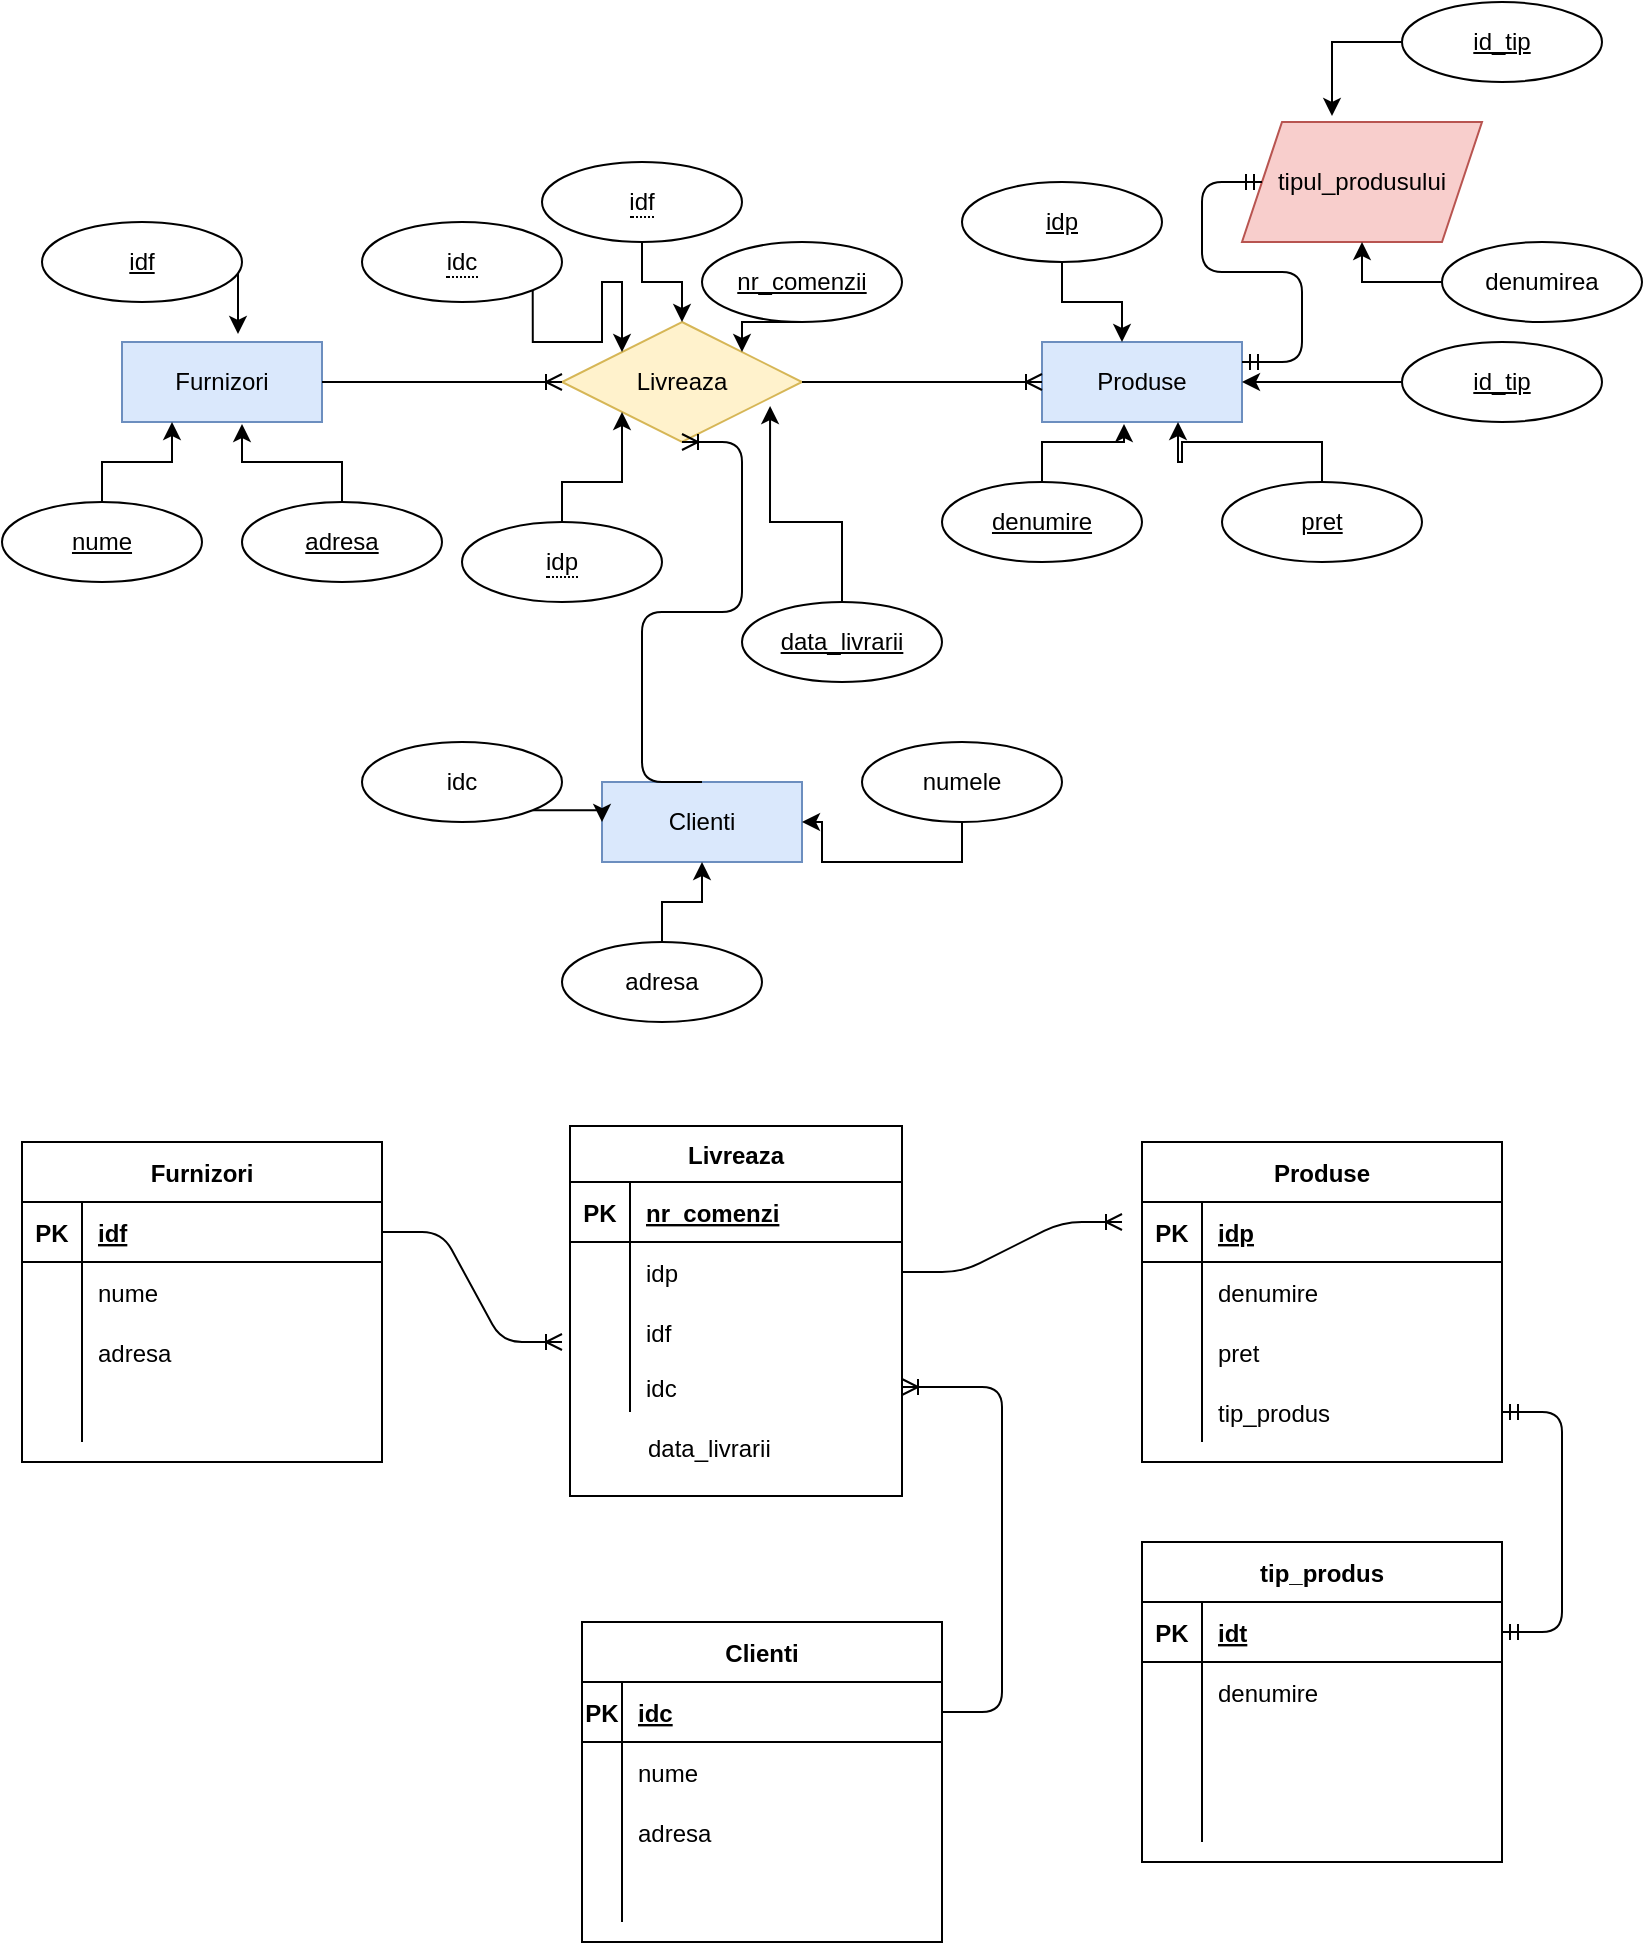 <mxfile version="14.5.3" type="device"><diagram id="L4YtrwTo4-GBn5oDMcta" name="Page-1"><mxGraphModel dx="868" dy="1651" grid="1" gridSize="10" guides="1" tooltips="1" connect="1" arrows="1" fold="1" page="1" pageScale="1" pageWidth="827" pageHeight="1169" math="0" shadow="0"><root><mxCell id="0"/><mxCell id="1" parent="0"/><mxCell id="lIe6NrSZ2EIB1gywpcJs-1" value="Furnizori" style="whiteSpace=wrap;html=1;align=center;fillColor=#dae8fc;strokeColor=#6c8ebf;" vertex="1" parent="1"><mxGeometry x="60" y="100" width="100" height="40" as="geometry"/></mxCell><mxCell id="lIe6NrSZ2EIB1gywpcJs-2" value="Produse" style="whiteSpace=wrap;html=1;align=center;fillColor=#dae8fc;strokeColor=#6c8ebf;" vertex="1" parent="1"><mxGeometry x="520" y="100" width="100" height="40" as="geometry"/></mxCell><mxCell id="lIe6NrSZ2EIB1gywpcJs-3" value="Livreaza" style="shape=rhombus;perimeter=rhombusPerimeter;whiteSpace=wrap;html=1;align=center;fillColor=#fff2cc;strokeColor=#d6b656;" vertex="1" parent="1"><mxGeometry x="280" y="90" width="120" height="60" as="geometry"/></mxCell><mxCell id="lIe6NrSZ2EIB1gywpcJs-4" value="" style="edgeStyle=entityRelationEdgeStyle;fontSize=12;html=1;endArrow=ERoneToMany;exitX=1;exitY=0.5;exitDx=0;exitDy=0;entryX=0;entryY=0.5;entryDx=0;entryDy=0;entryPerimeter=0;" edge="1" parent="1" source="lIe6NrSZ2EIB1gywpcJs-1" target="lIe6NrSZ2EIB1gywpcJs-3"><mxGeometry width="100" height="100" relative="1" as="geometry"><mxPoint x="170" y="210" as="sourcePoint"/><mxPoint x="270" y="110" as="targetPoint"/></mxGeometry></mxCell><mxCell id="lIe6NrSZ2EIB1gywpcJs-5" value="" style="edgeStyle=entityRelationEdgeStyle;fontSize=12;html=1;endArrow=ERoneToMany;exitX=1;exitY=0.5;exitDx=0;exitDy=0;entryX=0;entryY=0.5;entryDx=0;entryDy=0;" edge="1" parent="1" source="lIe6NrSZ2EIB1gywpcJs-3" target="lIe6NrSZ2EIB1gywpcJs-2"><mxGeometry width="100" height="100" relative="1" as="geometry"><mxPoint x="420" y="260" as="sourcePoint"/><mxPoint x="520" y="160" as="targetPoint"/></mxGeometry></mxCell><mxCell id="lIe6NrSZ2EIB1gywpcJs-16" style="edgeStyle=orthogonalEdgeStyle;rounded=0;orthogonalLoop=1;jettySize=auto;html=1;exitX=0.5;exitY=0;exitDx=0;exitDy=0;entryX=0.25;entryY=1;entryDx=0;entryDy=0;" edge="1" parent="1" source="lIe6NrSZ2EIB1gywpcJs-8" target="lIe6NrSZ2EIB1gywpcJs-1"><mxGeometry relative="1" as="geometry"/></mxCell><mxCell id="lIe6NrSZ2EIB1gywpcJs-8" value="nume" style="ellipse;whiteSpace=wrap;html=1;align=center;fontStyle=4;" vertex="1" parent="1"><mxGeometry y="180" width="100" height="40" as="geometry"/></mxCell><mxCell id="lIe6NrSZ2EIB1gywpcJs-18" style="edgeStyle=orthogonalEdgeStyle;rounded=0;orthogonalLoop=1;jettySize=auto;html=1;exitX=1;exitY=0.5;exitDx=0;exitDy=0;entryX=0.58;entryY=-0.1;entryDx=0;entryDy=0;entryPerimeter=0;" edge="1" parent="1" source="lIe6NrSZ2EIB1gywpcJs-9" target="lIe6NrSZ2EIB1gywpcJs-1"><mxGeometry relative="1" as="geometry"/></mxCell><mxCell id="lIe6NrSZ2EIB1gywpcJs-9" value="idf" style="ellipse;whiteSpace=wrap;html=1;align=center;fontStyle=4;" vertex="1" parent="1"><mxGeometry x="20" y="40" width="100" height="40" as="geometry"/></mxCell><mxCell id="lIe6NrSZ2EIB1gywpcJs-17" style="edgeStyle=orthogonalEdgeStyle;rounded=0;orthogonalLoop=1;jettySize=auto;html=1;exitX=0.5;exitY=0;exitDx=0;exitDy=0;entryX=0.6;entryY=1.025;entryDx=0;entryDy=0;entryPerimeter=0;" edge="1" parent="1" source="lIe6NrSZ2EIB1gywpcJs-10" target="lIe6NrSZ2EIB1gywpcJs-1"><mxGeometry relative="1" as="geometry"/></mxCell><mxCell id="lIe6NrSZ2EIB1gywpcJs-10" value="adresa" style="ellipse;whiteSpace=wrap;html=1;align=center;fontStyle=4;" vertex="1" parent="1"><mxGeometry x="120" y="180" width="100" height="40" as="geometry"/></mxCell><mxCell id="lIe6NrSZ2EIB1gywpcJs-21" style="edgeStyle=orthogonalEdgeStyle;rounded=0;orthogonalLoop=1;jettySize=auto;html=1;exitX=0.5;exitY=0;exitDx=0;exitDy=0;entryX=0.41;entryY=1.025;entryDx=0;entryDy=0;entryPerimeter=0;" edge="1" parent="1" source="lIe6NrSZ2EIB1gywpcJs-12" target="lIe6NrSZ2EIB1gywpcJs-2"><mxGeometry relative="1" as="geometry"/></mxCell><mxCell id="lIe6NrSZ2EIB1gywpcJs-12" value="denumire" style="ellipse;whiteSpace=wrap;html=1;align=center;fontStyle=4;" vertex="1" parent="1"><mxGeometry x="470" y="170" width="100" height="40" as="geometry"/></mxCell><mxCell id="lIe6NrSZ2EIB1gywpcJs-22" style="edgeStyle=orthogonalEdgeStyle;rounded=0;orthogonalLoop=1;jettySize=auto;html=1;exitX=0.5;exitY=0;exitDx=0;exitDy=0;entryX=0.68;entryY=1;entryDx=0;entryDy=0;entryPerimeter=0;" edge="1" parent="1" source="lIe6NrSZ2EIB1gywpcJs-13" target="lIe6NrSZ2EIB1gywpcJs-2"><mxGeometry relative="1" as="geometry"/></mxCell><mxCell id="lIe6NrSZ2EIB1gywpcJs-13" value="pret" style="ellipse;whiteSpace=wrap;html=1;align=center;fontStyle=4;" vertex="1" parent="1"><mxGeometry x="610" y="170" width="100" height="40" as="geometry"/></mxCell><mxCell id="lIe6NrSZ2EIB1gywpcJs-19" style="edgeStyle=orthogonalEdgeStyle;rounded=0;orthogonalLoop=1;jettySize=auto;html=1;exitX=0.5;exitY=1;exitDx=0;exitDy=0;entryX=0.4;entryY=0;entryDx=0;entryDy=0;entryPerimeter=0;" edge="1" parent="1" source="lIe6NrSZ2EIB1gywpcJs-14" target="lIe6NrSZ2EIB1gywpcJs-2"><mxGeometry relative="1" as="geometry"/></mxCell><mxCell id="lIe6NrSZ2EIB1gywpcJs-14" value="idp" style="ellipse;whiteSpace=wrap;html=1;align=center;fontStyle=4;" vertex="1" parent="1"><mxGeometry x="480" y="20" width="100" height="40" as="geometry"/></mxCell><mxCell id="lIe6NrSZ2EIB1gywpcJs-34" style="edgeStyle=orthogonalEdgeStyle;rounded=0;orthogonalLoop=1;jettySize=auto;html=1;exitX=0.5;exitY=0;exitDx=0;exitDy=0;entryX=0;entryY=1;entryDx=0;entryDy=0;" edge="1" parent="1" source="lIe6NrSZ2EIB1gywpcJs-25" target="lIe6NrSZ2EIB1gywpcJs-3"><mxGeometry relative="1" as="geometry"/></mxCell><mxCell id="lIe6NrSZ2EIB1gywpcJs-25" value="&lt;span style=&quot;border-bottom: 1px dotted&quot;&gt;idp&lt;/span&gt;" style="ellipse;whiteSpace=wrap;html=1;align=center;" vertex="1" parent="1"><mxGeometry x="230" y="190" width="100" height="40" as="geometry"/></mxCell><mxCell id="lIe6NrSZ2EIB1gywpcJs-33" style="edgeStyle=orthogonalEdgeStyle;rounded=0;orthogonalLoop=1;jettySize=auto;html=1;exitX=0.5;exitY=1;exitDx=0;exitDy=0;entryX=0.5;entryY=0;entryDx=0;entryDy=0;" edge="1" parent="1" source="lIe6NrSZ2EIB1gywpcJs-26" target="lIe6NrSZ2EIB1gywpcJs-3"><mxGeometry relative="1" as="geometry"/></mxCell><mxCell id="lIe6NrSZ2EIB1gywpcJs-26" value="&lt;span style=&quot;border-bottom: 1px dotted&quot;&gt;idf&lt;/span&gt;" style="ellipse;whiteSpace=wrap;html=1;align=center;" vertex="1" parent="1"><mxGeometry x="270" y="10" width="100" height="40" as="geometry"/></mxCell><mxCell id="lIe6NrSZ2EIB1gywpcJs-32" style="edgeStyle=orthogonalEdgeStyle;rounded=0;orthogonalLoop=1;jettySize=auto;html=1;exitX=0.5;exitY=1;exitDx=0;exitDy=0;entryX=1;entryY=0;entryDx=0;entryDy=0;" edge="1" parent="1" source="lIe6NrSZ2EIB1gywpcJs-30" target="lIe6NrSZ2EIB1gywpcJs-3"><mxGeometry relative="1" as="geometry"/></mxCell><mxCell id="lIe6NrSZ2EIB1gywpcJs-30" value="nr_comenzii" style="ellipse;whiteSpace=wrap;html=1;align=center;fontStyle=4;" vertex="1" parent="1"><mxGeometry x="350" y="50" width="100" height="40" as="geometry"/></mxCell><mxCell id="lIe6NrSZ2EIB1gywpcJs-35" style="edgeStyle=orthogonalEdgeStyle;rounded=0;orthogonalLoop=1;jettySize=auto;html=1;exitX=0.5;exitY=0;exitDx=0;exitDy=0;entryX=0.867;entryY=0.7;entryDx=0;entryDy=0;entryPerimeter=0;" edge="1" parent="1" source="lIe6NrSZ2EIB1gywpcJs-31" target="lIe6NrSZ2EIB1gywpcJs-3"><mxGeometry relative="1" as="geometry"/></mxCell><mxCell id="lIe6NrSZ2EIB1gywpcJs-31" value="data_livrarii" style="ellipse;whiteSpace=wrap;html=1;align=center;fontStyle=4;" vertex="1" parent="1"><mxGeometry x="370" y="230" width="100" height="40" as="geometry"/></mxCell><mxCell id="lIe6NrSZ2EIB1gywpcJs-36" value="Clienti" style="whiteSpace=wrap;html=1;align=center;fillColor=#dae8fc;strokeColor=#6c8ebf;" vertex="1" parent="1"><mxGeometry x="300" y="320" width="100" height="40" as="geometry"/></mxCell><mxCell id="lIe6NrSZ2EIB1gywpcJs-38" value="" style="edgeStyle=entityRelationEdgeStyle;fontSize=12;html=1;endArrow=ERoneToMany;entryX=0.5;entryY=1;entryDx=0;entryDy=0;exitX=0.5;exitY=0;exitDx=0;exitDy=0;" edge="1" parent="1" source="lIe6NrSZ2EIB1gywpcJs-36" target="lIe6NrSZ2EIB1gywpcJs-3"><mxGeometry width="100" height="100" relative="1" as="geometry"><mxPoint x="280" y="350" as="sourcePoint"/><mxPoint x="380" y="250" as="targetPoint"/></mxGeometry></mxCell><mxCell id="lIe6NrSZ2EIB1gywpcJs-42" style="edgeStyle=orthogonalEdgeStyle;rounded=0;orthogonalLoop=1;jettySize=auto;html=1;exitX=1;exitY=1;exitDx=0;exitDy=0;entryX=0;entryY=0.5;entryDx=0;entryDy=0;" edge="1" parent="1" source="lIe6NrSZ2EIB1gywpcJs-39" target="lIe6NrSZ2EIB1gywpcJs-36"><mxGeometry relative="1" as="geometry"/></mxCell><mxCell id="lIe6NrSZ2EIB1gywpcJs-39" value="idc" style="ellipse;whiteSpace=wrap;html=1;align=center;" vertex="1" parent="1"><mxGeometry x="180" y="300" width="100" height="40" as="geometry"/></mxCell><mxCell id="lIe6NrSZ2EIB1gywpcJs-43" style="edgeStyle=orthogonalEdgeStyle;rounded=0;orthogonalLoop=1;jettySize=auto;html=1;exitX=0.5;exitY=1;exitDx=0;exitDy=0;entryX=1;entryY=0.5;entryDx=0;entryDy=0;" edge="1" parent="1" source="lIe6NrSZ2EIB1gywpcJs-40" target="lIe6NrSZ2EIB1gywpcJs-36"><mxGeometry relative="1" as="geometry"/></mxCell><mxCell id="lIe6NrSZ2EIB1gywpcJs-40" value="numele" style="ellipse;whiteSpace=wrap;html=1;align=center;" vertex="1" parent="1"><mxGeometry x="430" y="300" width="100" height="40" as="geometry"/></mxCell><mxCell id="lIe6NrSZ2EIB1gywpcJs-44" style="edgeStyle=orthogonalEdgeStyle;rounded=0;orthogonalLoop=1;jettySize=auto;html=1;exitX=0.5;exitY=0;exitDx=0;exitDy=0;entryX=0.5;entryY=1;entryDx=0;entryDy=0;" edge="1" parent="1" source="lIe6NrSZ2EIB1gywpcJs-41" target="lIe6NrSZ2EIB1gywpcJs-36"><mxGeometry relative="1" as="geometry"/></mxCell><mxCell id="lIe6NrSZ2EIB1gywpcJs-41" value="adresa" style="ellipse;whiteSpace=wrap;html=1;align=center;" vertex="1" parent="1"><mxGeometry x="280" y="400" width="100" height="40" as="geometry"/></mxCell><mxCell id="lIe6NrSZ2EIB1gywpcJs-46" style="edgeStyle=orthogonalEdgeStyle;rounded=0;orthogonalLoop=1;jettySize=auto;html=1;exitX=1;exitY=1;exitDx=0;exitDy=0;entryX=0;entryY=0;entryDx=0;entryDy=0;" edge="1" parent="1" source="lIe6NrSZ2EIB1gywpcJs-45" target="lIe6NrSZ2EIB1gywpcJs-3"><mxGeometry relative="1" as="geometry"/></mxCell><mxCell id="lIe6NrSZ2EIB1gywpcJs-45" value="&lt;span style=&quot;border-bottom: 1px dotted&quot;&gt;idc&lt;/span&gt;" style="ellipse;whiteSpace=wrap;html=1;align=center;" vertex="1" parent="1"><mxGeometry x="180" y="40" width="100" height="40" as="geometry"/></mxCell><mxCell id="lIe6NrSZ2EIB1gywpcJs-48" value="tipul_produsului" style="shape=parallelogram;perimeter=parallelogramPerimeter;whiteSpace=wrap;html=1;fixedSize=1;fillColor=#f8cecc;strokeColor=#b85450;" vertex="1" parent="1"><mxGeometry x="620" y="-10" width="120" height="60" as="geometry"/></mxCell><mxCell id="lIe6NrSZ2EIB1gywpcJs-49" value="" style="edgeStyle=entityRelationEdgeStyle;fontSize=12;html=1;endArrow=ERmandOne;startArrow=ERmandOne;entryX=0;entryY=0.5;entryDx=0;entryDy=0;exitX=1;exitY=0.25;exitDx=0;exitDy=0;" edge="1" parent="1" source="lIe6NrSZ2EIB1gywpcJs-2" target="lIe6NrSZ2EIB1gywpcJs-48"><mxGeometry width="100" height="100" relative="1" as="geometry"><mxPoint x="600" y="170" as="sourcePoint"/><mxPoint x="700" y="70" as="targetPoint"/></mxGeometry></mxCell><mxCell id="lIe6NrSZ2EIB1gywpcJs-54" style="edgeStyle=orthogonalEdgeStyle;rounded=0;orthogonalLoop=1;jettySize=auto;html=1;exitX=0;exitY=0.5;exitDx=0;exitDy=0;" edge="1" parent="1" source="lIe6NrSZ2EIB1gywpcJs-52" target="lIe6NrSZ2EIB1gywpcJs-48"><mxGeometry relative="1" as="geometry"/></mxCell><mxCell id="lIe6NrSZ2EIB1gywpcJs-52" value="denumirea" style="ellipse;whiteSpace=wrap;html=1;align=center;" vertex="1" parent="1"><mxGeometry x="720" y="50" width="100" height="40" as="geometry"/></mxCell><mxCell id="lIe6NrSZ2EIB1gywpcJs-55" style="edgeStyle=orthogonalEdgeStyle;rounded=0;orthogonalLoop=1;jettySize=auto;html=1;exitX=0;exitY=0.5;exitDx=0;exitDy=0;entryX=0.375;entryY=-0.05;entryDx=0;entryDy=0;entryPerimeter=0;" edge="1" parent="1" source="lIe6NrSZ2EIB1gywpcJs-53" target="lIe6NrSZ2EIB1gywpcJs-48"><mxGeometry relative="1" as="geometry"/></mxCell><mxCell id="lIe6NrSZ2EIB1gywpcJs-53" value="id_tip" style="ellipse;whiteSpace=wrap;html=1;align=center;fontStyle=4;" vertex="1" parent="1"><mxGeometry x="700" y="-70" width="100" height="40" as="geometry"/></mxCell><mxCell id="lIe6NrSZ2EIB1gywpcJs-58" value="" style="edgeStyle=orthogonalEdgeStyle;rounded=0;orthogonalLoop=1;jettySize=auto;html=1;" edge="1" parent="1" source="lIe6NrSZ2EIB1gywpcJs-57" target="lIe6NrSZ2EIB1gywpcJs-2"><mxGeometry relative="1" as="geometry"/></mxCell><mxCell id="lIe6NrSZ2EIB1gywpcJs-57" value="id_tip" style="ellipse;whiteSpace=wrap;html=1;align=center;fontStyle=4;" vertex="1" parent="1"><mxGeometry x="700" y="100" width="100" height="40" as="geometry"/></mxCell><mxCell id="lIe6NrSZ2EIB1gywpcJs-59" value="Furnizori" style="shape=table;startSize=30;container=1;collapsible=1;childLayout=tableLayout;fixedRows=1;rowLines=0;fontStyle=1;align=center;resizeLast=1;" vertex="1" parent="1"><mxGeometry x="10" y="500" width="180" height="160" as="geometry"/></mxCell><mxCell id="lIe6NrSZ2EIB1gywpcJs-60" value="" style="shape=partialRectangle;collapsible=0;dropTarget=0;pointerEvents=0;fillColor=none;top=0;left=0;bottom=1;right=0;points=[[0,0.5],[1,0.5]];portConstraint=eastwest;" vertex="1" parent="lIe6NrSZ2EIB1gywpcJs-59"><mxGeometry y="30" width="180" height="30" as="geometry"/></mxCell><mxCell id="lIe6NrSZ2EIB1gywpcJs-61" value="PK" style="shape=partialRectangle;connectable=0;fillColor=none;top=0;left=0;bottom=0;right=0;fontStyle=1;overflow=hidden;" vertex="1" parent="lIe6NrSZ2EIB1gywpcJs-60"><mxGeometry width="30" height="30" as="geometry"/></mxCell><mxCell id="lIe6NrSZ2EIB1gywpcJs-62" value="idf" style="shape=partialRectangle;connectable=0;fillColor=none;top=0;left=0;bottom=0;right=0;align=left;spacingLeft=6;fontStyle=5;overflow=hidden;" vertex="1" parent="lIe6NrSZ2EIB1gywpcJs-60"><mxGeometry x="30" width="150" height="30" as="geometry"/></mxCell><mxCell id="lIe6NrSZ2EIB1gywpcJs-63" value="" style="shape=partialRectangle;collapsible=0;dropTarget=0;pointerEvents=0;fillColor=none;top=0;left=0;bottom=0;right=0;points=[[0,0.5],[1,0.5]];portConstraint=eastwest;" vertex="1" parent="lIe6NrSZ2EIB1gywpcJs-59"><mxGeometry y="60" width="180" height="30" as="geometry"/></mxCell><mxCell id="lIe6NrSZ2EIB1gywpcJs-64" value="" style="shape=partialRectangle;connectable=0;fillColor=none;top=0;left=0;bottom=0;right=0;editable=1;overflow=hidden;" vertex="1" parent="lIe6NrSZ2EIB1gywpcJs-63"><mxGeometry width="30" height="30" as="geometry"/></mxCell><mxCell id="lIe6NrSZ2EIB1gywpcJs-65" value="nume" style="shape=partialRectangle;connectable=0;fillColor=none;top=0;left=0;bottom=0;right=0;align=left;spacingLeft=6;overflow=hidden;" vertex="1" parent="lIe6NrSZ2EIB1gywpcJs-63"><mxGeometry x="30" width="150" height="30" as="geometry"/></mxCell><mxCell id="lIe6NrSZ2EIB1gywpcJs-66" value="" style="shape=partialRectangle;collapsible=0;dropTarget=0;pointerEvents=0;fillColor=none;top=0;left=0;bottom=0;right=0;points=[[0,0.5],[1,0.5]];portConstraint=eastwest;" vertex="1" parent="lIe6NrSZ2EIB1gywpcJs-59"><mxGeometry y="90" width="180" height="30" as="geometry"/></mxCell><mxCell id="lIe6NrSZ2EIB1gywpcJs-67" value="" style="shape=partialRectangle;connectable=0;fillColor=none;top=0;left=0;bottom=0;right=0;editable=1;overflow=hidden;" vertex="1" parent="lIe6NrSZ2EIB1gywpcJs-66"><mxGeometry width="30" height="30" as="geometry"/></mxCell><mxCell id="lIe6NrSZ2EIB1gywpcJs-68" value="adresa" style="shape=partialRectangle;connectable=0;fillColor=none;top=0;left=0;bottom=0;right=0;align=left;spacingLeft=6;overflow=hidden;" vertex="1" parent="lIe6NrSZ2EIB1gywpcJs-66"><mxGeometry x="30" width="150" height="30" as="geometry"/></mxCell><mxCell id="lIe6NrSZ2EIB1gywpcJs-69" value="" style="shape=partialRectangle;collapsible=0;dropTarget=0;pointerEvents=0;fillColor=none;top=0;left=0;bottom=0;right=0;points=[[0,0.5],[1,0.5]];portConstraint=eastwest;" vertex="1" parent="lIe6NrSZ2EIB1gywpcJs-59"><mxGeometry y="120" width="180" height="30" as="geometry"/></mxCell><mxCell id="lIe6NrSZ2EIB1gywpcJs-70" value="" style="shape=partialRectangle;connectable=0;fillColor=none;top=0;left=0;bottom=0;right=0;editable=1;overflow=hidden;" vertex="1" parent="lIe6NrSZ2EIB1gywpcJs-69"><mxGeometry width="30" height="30" as="geometry"/></mxCell><mxCell id="lIe6NrSZ2EIB1gywpcJs-71" value="" style="shape=partialRectangle;connectable=0;fillColor=none;top=0;left=0;bottom=0;right=0;align=left;spacingLeft=6;overflow=hidden;" vertex="1" parent="lIe6NrSZ2EIB1gywpcJs-69"><mxGeometry x="30" width="150" height="30" as="geometry"/></mxCell><mxCell id="lIe6NrSZ2EIB1gywpcJs-72" value="Livreaza" style="shape=table;startSize=28;container=1;collapsible=1;childLayout=tableLayout;fixedRows=1;rowLines=0;fontStyle=1;align=center;resizeLast=1;" vertex="1" parent="1"><mxGeometry x="284" y="492" width="166" height="185" as="geometry"/></mxCell><mxCell id="lIe6NrSZ2EIB1gywpcJs-73" value="" style="shape=partialRectangle;collapsible=0;dropTarget=0;pointerEvents=0;fillColor=none;top=0;left=0;bottom=1;right=0;points=[[0,0.5],[1,0.5]];portConstraint=eastwest;" vertex="1" parent="lIe6NrSZ2EIB1gywpcJs-72"><mxGeometry y="28" width="166" height="30" as="geometry"/></mxCell><mxCell id="lIe6NrSZ2EIB1gywpcJs-74" value="PK" style="shape=partialRectangle;connectable=0;fillColor=none;top=0;left=0;bottom=0;right=0;fontStyle=1;overflow=hidden;" vertex="1" parent="lIe6NrSZ2EIB1gywpcJs-73"><mxGeometry width="30" height="30" as="geometry"/></mxCell><mxCell id="lIe6NrSZ2EIB1gywpcJs-75" value="nr_comenzi" style="shape=partialRectangle;connectable=0;fillColor=none;top=0;left=0;bottom=0;right=0;align=left;spacingLeft=6;fontStyle=5;overflow=hidden;" vertex="1" parent="lIe6NrSZ2EIB1gywpcJs-73"><mxGeometry x="30" width="136" height="30" as="geometry"/></mxCell><mxCell id="lIe6NrSZ2EIB1gywpcJs-76" value="" style="shape=partialRectangle;collapsible=0;dropTarget=0;pointerEvents=0;fillColor=none;top=0;left=0;bottom=0;right=0;points=[[0,0.5],[1,0.5]];portConstraint=eastwest;" vertex="1" parent="lIe6NrSZ2EIB1gywpcJs-72"><mxGeometry y="58" width="166" height="30" as="geometry"/></mxCell><mxCell id="lIe6NrSZ2EIB1gywpcJs-77" value="" style="shape=partialRectangle;connectable=0;fillColor=none;top=0;left=0;bottom=0;right=0;editable=1;overflow=hidden;" vertex="1" parent="lIe6NrSZ2EIB1gywpcJs-76"><mxGeometry width="30" height="30" as="geometry"/></mxCell><mxCell id="lIe6NrSZ2EIB1gywpcJs-78" value="idp" style="shape=partialRectangle;connectable=0;fillColor=none;top=0;left=0;bottom=0;right=0;align=left;spacingLeft=6;overflow=hidden;" vertex="1" parent="lIe6NrSZ2EIB1gywpcJs-76"><mxGeometry x="30" width="136" height="30" as="geometry"/></mxCell><mxCell id="lIe6NrSZ2EIB1gywpcJs-79" value="" style="shape=partialRectangle;collapsible=0;dropTarget=0;pointerEvents=0;fillColor=none;top=0;left=0;bottom=0;right=0;points=[[0,0.5],[1,0.5]];portConstraint=eastwest;" vertex="1" parent="lIe6NrSZ2EIB1gywpcJs-72"><mxGeometry y="88" width="166" height="30" as="geometry"/></mxCell><mxCell id="lIe6NrSZ2EIB1gywpcJs-80" value="" style="shape=partialRectangle;connectable=0;fillColor=none;top=0;left=0;bottom=0;right=0;editable=1;overflow=hidden;" vertex="1" parent="lIe6NrSZ2EIB1gywpcJs-79"><mxGeometry width="30" height="30" as="geometry"/></mxCell><mxCell id="lIe6NrSZ2EIB1gywpcJs-81" value="idf" style="shape=partialRectangle;connectable=0;fillColor=none;top=0;left=0;bottom=0;right=0;align=left;spacingLeft=6;overflow=hidden;" vertex="1" parent="lIe6NrSZ2EIB1gywpcJs-79"><mxGeometry x="30" width="136" height="30" as="geometry"/></mxCell><mxCell id="lIe6NrSZ2EIB1gywpcJs-82" value="" style="shape=partialRectangle;collapsible=0;dropTarget=0;pointerEvents=0;fillColor=none;top=0;left=0;bottom=0;right=0;points=[[0,0.5],[1,0.5]];portConstraint=eastwest;" vertex="1" parent="lIe6NrSZ2EIB1gywpcJs-72"><mxGeometry y="118" width="166" height="25" as="geometry"/></mxCell><mxCell id="lIe6NrSZ2EIB1gywpcJs-83" value="" style="shape=partialRectangle;connectable=0;fillColor=none;top=0;left=0;bottom=0;right=0;editable=1;overflow=hidden;" vertex="1" parent="lIe6NrSZ2EIB1gywpcJs-82"><mxGeometry width="30" height="25" as="geometry"/></mxCell><mxCell id="lIe6NrSZ2EIB1gywpcJs-84" value="idc" style="shape=partialRectangle;connectable=0;fillColor=none;top=0;left=0;bottom=0;right=0;align=left;spacingLeft=6;overflow=hidden;" vertex="1" parent="lIe6NrSZ2EIB1gywpcJs-82"><mxGeometry x="30" width="136" height="25" as="geometry"/></mxCell><mxCell id="lIe6NrSZ2EIB1gywpcJs-85" value="Produse" style="shape=table;startSize=30;container=1;collapsible=1;childLayout=tableLayout;fixedRows=1;rowLines=0;fontStyle=1;align=center;resizeLast=1;" vertex="1" parent="1"><mxGeometry x="570" y="500" width="180" height="160" as="geometry"/></mxCell><mxCell id="lIe6NrSZ2EIB1gywpcJs-86" value="" style="shape=partialRectangle;collapsible=0;dropTarget=0;pointerEvents=0;fillColor=none;top=0;left=0;bottom=1;right=0;points=[[0,0.5],[1,0.5]];portConstraint=eastwest;" vertex="1" parent="lIe6NrSZ2EIB1gywpcJs-85"><mxGeometry y="30" width="180" height="30" as="geometry"/></mxCell><mxCell id="lIe6NrSZ2EIB1gywpcJs-87" value="PK" style="shape=partialRectangle;connectable=0;fillColor=none;top=0;left=0;bottom=0;right=0;fontStyle=1;overflow=hidden;" vertex="1" parent="lIe6NrSZ2EIB1gywpcJs-86"><mxGeometry width="30" height="30" as="geometry"/></mxCell><mxCell id="lIe6NrSZ2EIB1gywpcJs-88" value="idp" style="shape=partialRectangle;connectable=0;fillColor=none;top=0;left=0;bottom=0;right=0;align=left;spacingLeft=6;fontStyle=5;overflow=hidden;" vertex="1" parent="lIe6NrSZ2EIB1gywpcJs-86"><mxGeometry x="30" width="150" height="30" as="geometry"/></mxCell><mxCell id="lIe6NrSZ2EIB1gywpcJs-89" value="" style="shape=partialRectangle;collapsible=0;dropTarget=0;pointerEvents=0;fillColor=none;top=0;left=0;bottom=0;right=0;points=[[0,0.5],[1,0.5]];portConstraint=eastwest;" vertex="1" parent="lIe6NrSZ2EIB1gywpcJs-85"><mxGeometry y="60" width="180" height="30" as="geometry"/></mxCell><mxCell id="lIe6NrSZ2EIB1gywpcJs-90" value="" style="shape=partialRectangle;connectable=0;fillColor=none;top=0;left=0;bottom=0;right=0;editable=1;overflow=hidden;" vertex="1" parent="lIe6NrSZ2EIB1gywpcJs-89"><mxGeometry width="30" height="30" as="geometry"/></mxCell><mxCell id="lIe6NrSZ2EIB1gywpcJs-91" value="denumire" style="shape=partialRectangle;connectable=0;fillColor=none;top=0;left=0;bottom=0;right=0;align=left;spacingLeft=6;overflow=hidden;" vertex="1" parent="lIe6NrSZ2EIB1gywpcJs-89"><mxGeometry x="30" width="150" height="30" as="geometry"/></mxCell><mxCell id="lIe6NrSZ2EIB1gywpcJs-92" value="" style="shape=partialRectangle;collapsible=0;dropTarget=0;pointerEvents=0;fillColor=none;top=0;left=0;bottom=0;right=0;points=[[0,0.5],[1,0.5]];portConstraint=eastwest;" vertex="1" parent="lIe6NrSZ2EIB1gywpcJs-85"><mxGeometry y="90" width="180" height="30" as="geometry"/></mxCell><mxCell id="lIe6NrSZ2EIB1gywpcJs-93" value="" style="shape=partialRectangle;connectable=0;fillColor=none;top=0;left=0;bottom=0;right=0;editable=1;overflow=hidden;" vertex="1" parent="lIe6NrSZ2EIB1gywpcJs-92"><mxGeometry width="30" height="30" as="geometry"/></mxCell><mxCell id="lIe6NrSZ2EIB1gywpcJs-94" value="pret" style="shape=partialRectangle;connectable=0;fillColor=none;top=0;left=0;bottom=0;right=0;align=left;spacingLeft=6;overflow=hidden;" vertex="1" parent="lIe6NrSZ2EIB1gywpcJs-92"><mxGeometry x="30" width="150" height="30" as="geometry"/></mxCell><mxCell id="lIe6NrSZ2EIB1gywpcJs-95" value="" style="shape=partialRectangle;collapsible=0;dropTarget=0;pointerEvents=0;fillColor=none;top=0;left=0;bottom=0;right=0;points=[[0,0.5],[1,0.5]];portConstraint=eastwest;" vertex="1" parent="lIe6NrSZ2EIB1gywpcJs-85"><mxGeometry y="120" width="180" height="30" as="geometry"/></mxCell><mxCell id="lIe6NrSZ2EIB1gywpcJs-96" value="" style="shape=partialRectangle;connectable=0;fillColor=none;top=0;left=0;bottom=0;right=0;editable=1;overflow=hidden;" vertex="1" parent="lIe6NrSZ2EIB1gywpcJs-95"><mxGeometry width="30" height="30" as="geometry"/></mxCell><mxCell id="lIe6NrSZ2EIB1gywpcJs-97" value="tip_produs" style="shape=partialRectangle;connectable=0;fillColor=none;top=0;left=0;bottom=0;right=0;align=left;spacingLeft=6;overflow=hidden;" vertex="1" parent="lIe6NrSZ2EIB1gywpcJs-95"><mxGeometry x="30" width="150" height="30" as="geometry"/></mxCell><mxCell id="lIe6NrSZ2EIB1gywpcJs-98" value="tip_produs" style="shape=table;startSize=30;container=1;collapsible=1;childLayout=tableLayout;fixedRows=1;rowLines=0;fontStyle=1;align=center;resizeLast=1;" vertex="1" parent="1"><mxGeometry x="570" y="700" width="180" height="160" as="geometry"/></mxCell><mxCell id="lIe6NrSZ2EIB1gywpcJs-99" value="" style="shape=partialRectangle;collapsible=0;dropTarget=0;pointerEvents=0;fillColor=none;top=0;left=0;bottom=1;right=0;points=[[0,0.5],[1,0.5]];portConstraint=eastwest;" vertex="1" parent="lIe6NrSZ2EIB1gywpcJs-98"><mxGeometry y="30" width="180" height="30" as="geometry"/></mxCell><mxCell id="lIe6NrSZ2EIB1gywpcJs-100" value="PK" style="shape=partialRectangle;connectable=0;fillColor=none;top=0;left=0;bottom=0;right=0;fontStyle=1;overflow=hidden;" vertex="1" parent="lIe6NrSZ2EIB1gywpcJs-99"><mxGeometry width="30" height="30" as="geometry"/></mxCell><mxCell id="lIe6NrSZ2EIB1gywpcJs-101" value="idt" style="shape=partialRectangle;connectable=0;fillColor=none;top=0;left=0;bottom=0;right=0;align=left;spacingLeft=6;fontStyle=5;overflow=hidden;" vertex="1" parent="lIe6NrSZ2EIB1gywpcJs-99"><mxGeometry x="30" width="150" height="30" as="geometry"/></mxCell><mxCell id="lIe6NrSZ2EIB1gywpcJs-102" value="" style="shape=partialRectangle;collapsible=0;dropTarget=0;pointerEvents=0;fillColor=none;top=0;left=0;bottom=0;right=0;points=[[0,0.5],[1,0.5]];portConstraint=eastwest;" vertex="1" parent="lIe6NrSZ2EIB1gywpcJs-98"><mxGeometry y="60" width="180" height="30" as="geometry"/></mxCell><mxCell id="lIe6NrSZ2EIB1gywpcJs-103" value="" style="shape=partialRectangle;connectable=0;fillColor=none;top=0;left=0;bottom=0;right=0;editable=1;overflow=hidden;" vertex="1" parent="lIe6NrSZ2EIB1gywpcJs-102"><mxGeometry width="30" height="30" as="geometry"/></mxCell><mxCell id="lIe6NrSZ2EIB1gywpcJs-104" value="denumire" style="shape=partialRectangle;connectable=0;fillColor=none;top=0;left=0;bottom=0;right=0;align=left;spacingLeft=6;overflow=hidden;" vertex="1" parent="lIe6NrSZ2EIB1gywpcJs-102"><mxGeometry x="30" width="150" height="30" as="geometry"/></mxCell><mxCell id="lIe6NrSZ2EIB1gywpcJs-105" value="" style="shape=partialRectangle;collapsible=0;dropTarget=0;pointerEvents=0;fillColor=none;top=0;left=0;bottom=0;right=0;points=[[0,0.5],[1,0.5]];portConstraint=eastwest;" vertex="1" parent="lIe6NrSZ2EIB1gywpcJs-98"><mxGeometry y="90" width="180" height="30" as="geometry"/></mxCell><mxCell id="lIe6NrSZ2EIB1gywpcJs-106" value="" style="shape=partialRectangle;connectable=0;fillColor=none;top=0;left=0;bottom=0;right=0;editable=1;overflow=hidden;" vertex="1" parent="lIe6NrSZ2EIB1gywpcJs-105"><mxGeometry width="30" height="30" as="geometry"/></mxCell><mxCell id="lIe6NrSZ2EIB1gywpcJs-107" value="" style="shape=partialRectangle;connectable=0;fillColor=none;top=0;left=0;bottom=0;right=0;align=left;spacingLeft=6;overflow=hidden;" vertex="1" parent="lIe6NrSZ2EIB1gywpcJs-105"><mxGeometry x="30" width="150" height="30" as="geometry"/></mxCell><mxCell id="lIe6NrSZ2EIB1gywpcJs-108" value="" style="shape=partialRectangle;collapsible=0;dropTarget=0;pointerEvents=0;fillColor=none;top=0;left=0;bottom=0;right=0;points=[[0,0.5],[1,0.5]];portConstraint=eastwest;" vertex="1" parent="lIe6NrSZ2EIB1gywpcJs-98"><mxGeometry y="120" width="180" height="30" as="geometry"/></mxCell><mxCell id="lIe6NrSZ2EIB1gywpcJs-109" value="" style="shape=partialRectangle;connectable=0;fillColor=none;top=0;left=0;bottom=0;right=0;editable=1;overflow=hidden;" vertex="1" parent="lIe6NrSZ2EIB1gywpcJs-108"><mxGeometry width="30" height="30" as="geometry"/></mxCell><mxCell id="lIe6NrSZ2EIB1gywpcJs-110" value="" style="shape=partialRectangle;connectable=0;fillColor=none;top=0;left=0;bottom=0;right=0;align=left;spacingLeft=6;overflow=hidden;" vertex="1" parent="lIe6NrSZ2EIB1gywpcJs-108"><mxGeometry x="30" width="150" height="30" as="geometry"/></mxCell><mxCell id="lIe6NrSZ2EIB1gywpcJs-112" value="data_livrarii" style="shape=partialRectangle;connectable=0;fillColor=none;top=0;left=0;bottom=0;right=0;align=left;spacingLeft=6;overflow=hidden;" vertex="1" parent="1"><mxGeometry x="315" y="640" width="130" height="25" as="geometry"/></mxCell><mxCell id="lIe6NrSZ2EIB1gywpcJs-116" value="Clienti" style="shape=table;startSize=30;container=1;collapsible=1;childLayout=tableLayout;fixedRows=1;rowLines=0;fontStyle=1;align=center;resizeLast=1;" vertex="1" parent="1"><mxGeometry x="290" y="740" width="180" height="160" as="geometry"/></mxCell><mxCell id="lIe6NrSZ2EIB1gywpcJs-117" value="" style="shape=partialRectangle;collapsible=0;dropTarget=0;pointerEvents=0;fillColor=none;top=0;left=0;bottom=1;right=0;points=[[0,0.5],[1,0.5]];portConstraint=eastwest;" vertex="1" parent="lIe6NrSZ2EIB1gywpcJs-116"><mxGeometry y="30" width="180" height="30" as="geometry"/></mxCell><mxCell id="lIe6NrSZ2EIB1gywpcJs-118" value="PK" style="shape=partialRectangle;connectable=0;fillColor=none;top=0;left=0;bottom=0;right=0;fontStyle=1;overflow=hidden;" vertex="1" parent="lIe6NrSZ2EIB1gywpcJs-117"><mxGeometry width="20" height="30" as="geometry"/></mxCell><mxCell id="lIe6NrSZ2EIB1gywpcJs-119" value="idc" style="shape=partialRectangle;connectable=0;fillColor=none;top=0;left=0;bottom=0;right=0;align=left;spacingLeft=6;fontStyle=5;overflow=hidden;" vertex="1" parent="lIe6NrSZ2EIB1gywpcJs-117"><mxGeometry x="20" width="160" height="30" as="geometry"/></mxCell><mxCell id="lIe6NrSZ2EIB1gywpcJs-120" value="" style="shape=partialRectangle;collapsible=0;dropTarget=0;pointerEvents=0;fillColor=none;top=0;left=0;bottom=0;right=0;points=[[0,0.5],[1,0.5]];portConstraint=eastwest;" vertex="1" parent="lIe6NrSZ2EIB1gywpcJs-116"><mxGeometry y="60" width="180" height="30" as="geometry"/></mxCell><mxCell id="lIe6NrSZ2EIB1gywpcJs-121" value="" style="shape=partialRectangle;connectable=0;fillColor=none;top=0;left=0;bottom=0;right=0;editable=1;overflow=hidden;" vertex="1" parent="lIe6NrSZ2EIB1gywpcJs-120"><mxGeometry width="20" height="30" as="geometry"/></mxCell><mxCell id="lIe6NrSZ2EIB1gywpcJs-122" value="nume" style="shape=partialRectangle;connectable=0;fillColor=none;top=0;left=0;bottom=0;right=0;align=left;spacingLeft=6;overflow=hidden;" vertex="1" parent="lIe6NrSZ2EIB1gywpcJs-120"><mxGeometry x="20" width="160" height="30" as="geometry"/></mxCell><mxCell id="lIe6NrSZ2EIB1gywpcJs-123" value="" style="shape=partialRectangle;collapsible=0;dropTarget=0;pointerEvents=0;fillColor=none;top=0;left=0;bottom=0;right=0;points=[[0,0.5],[1,0.5]];portConstraint=eastwest;" vertex="1" parent="lIe6NrSZ2EIB1gywpcJs-116"><mxGeometry y="90" width="180" height="30" as="geometry"/></mxCell><mxCell id="lIe6NrSZ2EIB1gywpcJs-124" value="" style="shape=partialRectangle;connectable=0;fillColor=none;top=0;left=0;bottom=0;right=0;editable=1;overflow=hidden;" vertex="1" parent="lIe6NrSZ2EIB1gywpcJs-123"><mxGeometry width="20" height="30" as="geometry"/></mxCell><mxCell id="lIe6NrSZ2EIB1gywpcJs-125" value="" style="shape=partialRectangle;connectable=0;fillColor=none;top=0;left=0;bottom=0;right=0;align=left;spacingLeft=6;overflow=hidden;" vertex="1" parent="lIe6NrSZ2EIB1gywpcJs-123"><mxGeometry x="20" width="160" height="30" as="geometry"/></mxCell><mxCell id="lIe6NrSZ2EIB1gywpcJs-126" value="" style="shape=partialRectangle;collapsible=0;dropTarget=0;pointerEvents=0;fillColor=none;top=0;left=0;bottom=0;right=0;points=[[0,0.5],[1,0.5]];portConstraint=eastwest;" vertex="1" parent="lIe6NrSZ2EIB1gywpcJs-116"><mxGeometry y="120" width="180" height="30" as="geometry"/></mxCell><mxCell id="lIe6NrSZ2EIB1gywpcJs-127" value="" style="shape=partialRectangle;connectable=0;fillColor=none;top=0;left=0;bottom=0;right=0;editable=1;overflow=hidden;" vertex="1" parent="lIe6NrSZ2EIB1gywpcJs-126"><mxGeometry width="20" height="30" as="geometry"/></mxCell><mxCell id="lIe6NrSZ2EIB1gywpcJs-128" value="" style="shape=partialRectangle;connectable=0;fillColor=none;top=0;left=0;bottom=0;right=0;align=left;spacingLeft=6;overflow=hidden;" vertex="1" parent="lIe6NrSZ2EIB1gywpcJs-126"><mxGeometry x="20" width="160" height="30" as="geometry"/></mxCell><mxCell id="lIe6NrSZ2EIB1gywpcJs-129" value="adresa" style="shape=partialRectangle;connectable=0;fillColor=none;top=0;left=0;bottom=0;right=0;align=left;spacingLeft=6;overflow=hidden;" vertex="1" parent="1"><mxGeometry x="310" y="830" width="160" height="30" as="geometry"/></mxCell><mxCell id="lIe6NrSZ2EIB1gywpcJs-130" value="" style="edgeStyle=entityRelationEdgeStyle;fontSize=12;html=1;endArrow=ERoneToMany;exitX=1;exitY=0.5;exitDx=0;exitDy=0;" edge="1" parent="1" source="lIe6NrSZ2EIB1gywpcJs-60"><mxGeometry width="100" height="100" relative="1" as="geometry"><mxPoint x="190" y="810" as="sourcePoint"/><mxPoint x="280" y="600" as="targetPoint"/></mxGeometry></mxCell><mxCell id="lIe6NrSZ2EIB1gywpcJs-131" value="" style="edgeStyle=entityRelationEdgeStyle;fontSize=12;html=1;endArrow=ERoneToMany;exitX=1;exitY=0.5;exitDx=0;exitDy=0;" edge="1" parent="1" source="lIe6NrSZ2EIB1gywpcJs-76"><mxGeometry width="100" height="100" relative="1" as="geometry"><mxPoint x="480" y="670" as="sourcePoint"/><mxPoint x="560" y="540" as="targetPoint"/></mxGeometry></mxCell><mxCell id="lIe6NrSZ2EIB1gywpcJs-132" value="" style="edgeStyle=entityRelationEdgeStyle;fontSize=12;html=1;endArrow=ERoneToMany;entryX=1;entryY=0.5;entryDx=0;entryDy=0;" edge="1" parent="1" target="lIe6NrSZ2EIB1gywpcJs-82"><mxGeometry width="100" height="100" relative="1" as="geometry"><mxPoint x="470" y="785" as="sourcePoint"/><mxPoint x="280" y="620" as="targetPoint"/></mxGeometry></mxCell><mxCell id="lIe6NrSZ2EIB1gywpcJs-134" value="" style="edgeStyle=entityRelationEdgeStyle;fontSize=12;html=1;endArrow=ERmandOne;startArrow=ERmandOne;" edge="1" parent="1" target="lIe6NrSZ2EIB1gywpcJs-99"><mxGeometry width="100" height="100" relative="1" as="geometry"><mxPoint x="750" y="635" as="sourcePoint"/><mxPoint x="600" y="770" as="targetPoint"/></mxGeometry></mxCell></root></mxGraphModel></diagram></mxfile>